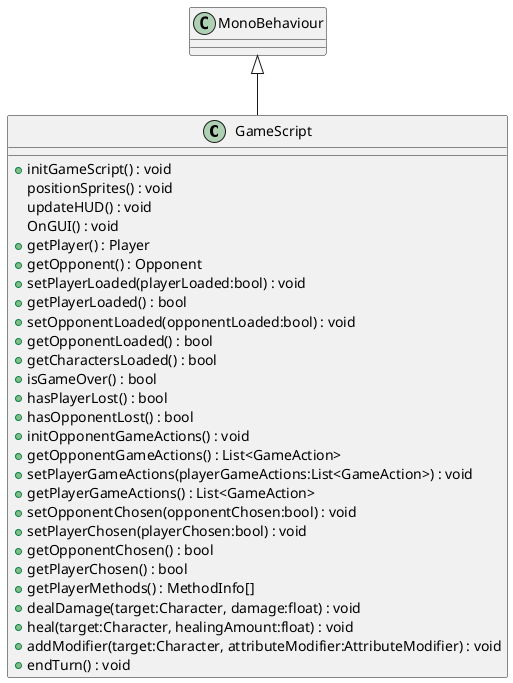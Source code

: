 @startuml
class GameScript {
    + initGameScript() : void
    positionSprites() : void
    updateHUD() : void
    OnGUI() : void
    + getPlayer() : Player
    + getOpponent() : Opponent
    + setPlayerLoaded(playerLoaded:bool) : void
    + getPlayerLoaded() : bool
    + setOpponentLoaded(opponentLoaded:bool) : void
    + getOpponentLoaded() : bool
    + getCharactersLoaded() : bool
    + isGameOver() : bool
    + hasPlayerLost() : bool
    + hasOpponentLost() : bool
    + initOpponentGameActions() : void
    + getOpponentGameActions() : List<GameAction>
    + setPlayerGameActions(playerGameActions:List<GameAction>) : void
    + getPlayerGameActions() : List<GameAction>
    + setOpponentChosen(opponentChosen:bool) : void
    + setPlayerChosen(playerChosen:bool) : void
    + getOpponentChosen() : bool
    + getPlayerChosen() : bool
    + getPlayerMethods() : MethodInfo[]
    + dealDamage(target:Character, damage:float) : void
    + heal(target:Character, healingAmount:float) : void
    + addModifier(target:Character, attributeModifier:AttributeModifier) : void
    + endTurn() : void
}
MonoBehaviour <|-- GameScript
@enduml
